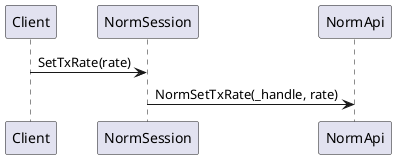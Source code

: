 @startuml
Client -> NormSession : SetTxRate(rate)
NormSession -> NormApi : NormSetTxRate(_handle, rate)
@enduml
